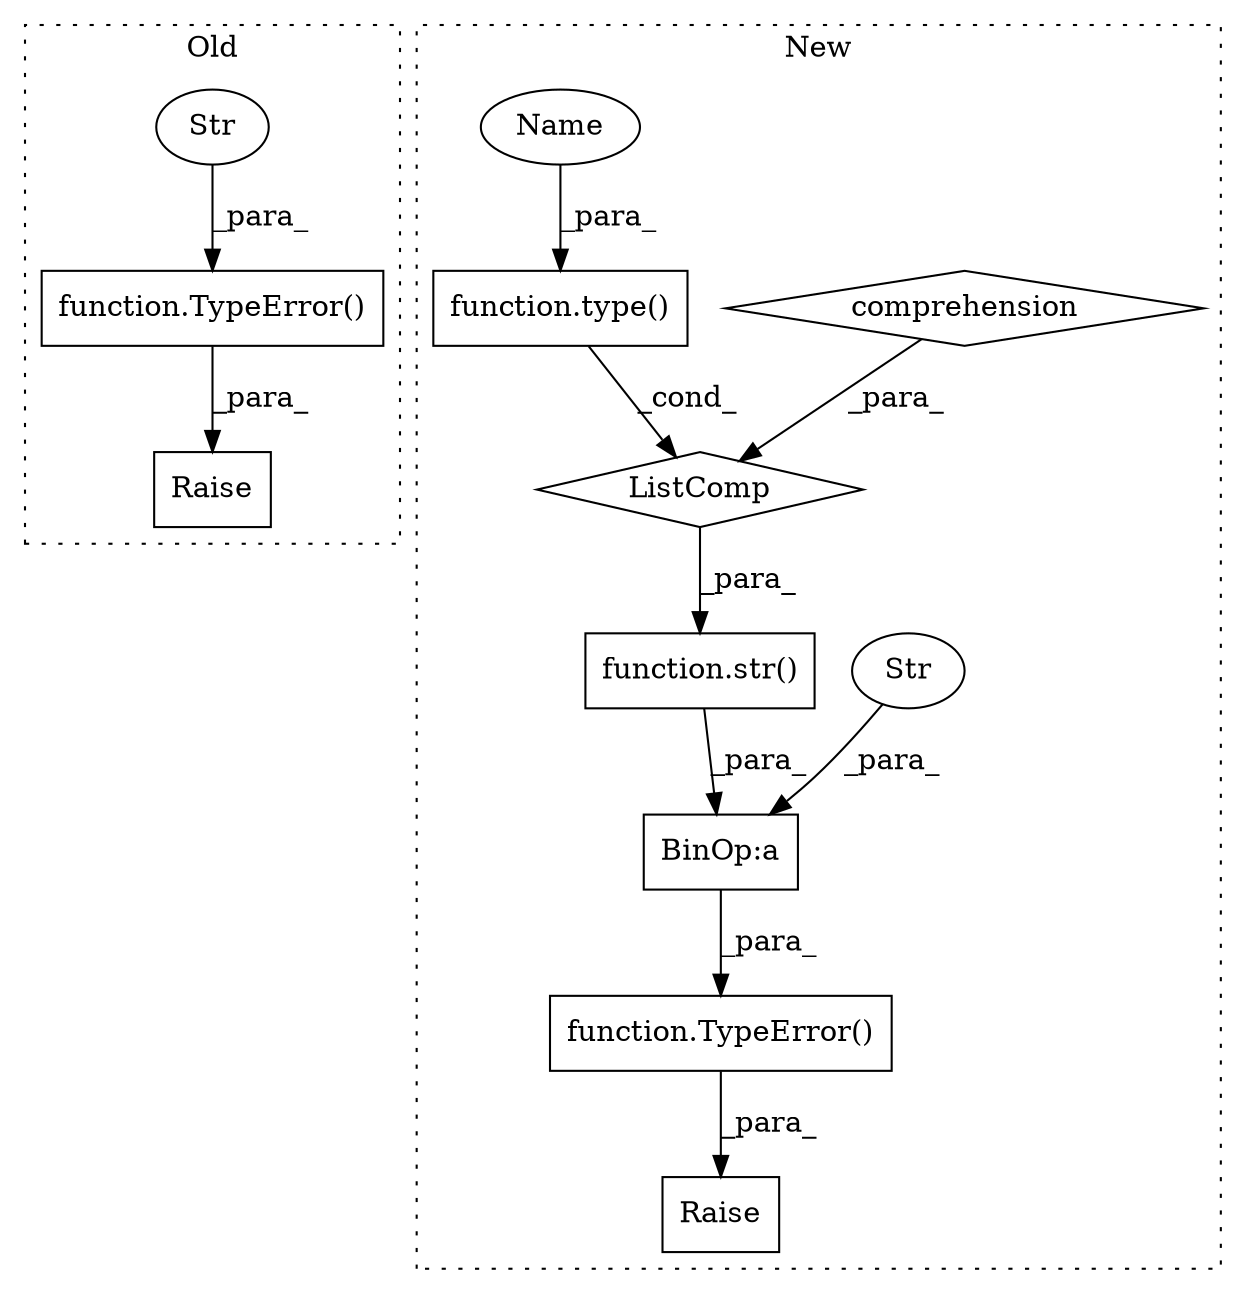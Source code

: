 digraph G {
subgraph cluster0 {
1 [label="function.TypeError()" a="75" s="32817,32868" l="10,1" shape="box"];
3 [label="Raise" a="91" s="32811" l="6" shape="box"];
5 [label="Str" a="66" s="32827" l="41" shape="ellipse"];
label = "Old";
style="dotted";
}
subgraph cluster1 {
2 [label="function.TypeError()" a="75" s="53998,54139" l="10,1" shape="box"];
4 [label="Raise" a="91" s="53992" l="6" shape="box"];
6 [label="BinOp:a" a="82" s="54076" l="31" shape="box"];
7 [label="Str" a="66" s="54008" l="68" shape="ellipse"];
8 [label="function.type()" a="75" s="54112,54118" l="5,1" shape="box"];
9 [label="function.str()" a="75" s="54107,54138" l="4,1" shape="box"];
10 [label="comprehension" a="45" s="54120" l="3" shape="diamond"];
11 [label="ListComp" a="106" s="54111" l="27" shape="diamond"];
12 [label="Name" a="87" s="54117" l="1" shape="ellipse"];
label = "New";
style="dotted";
}
1 -> 3 [label="_para_"];
2 -> 4 [label="_para_"];
5 -> 1 [label="_para_"];
6 -> 2 [label="_para_"];
7 -> 6 [label="_para_"];
8 -> 11 [label="_cond_"];
9 -> 6 [label="_para_"];
10 -> 11 [label="_para_"];
11 -> 9 [label="_para_"];
12 -> 8 [label="_para_"];
}